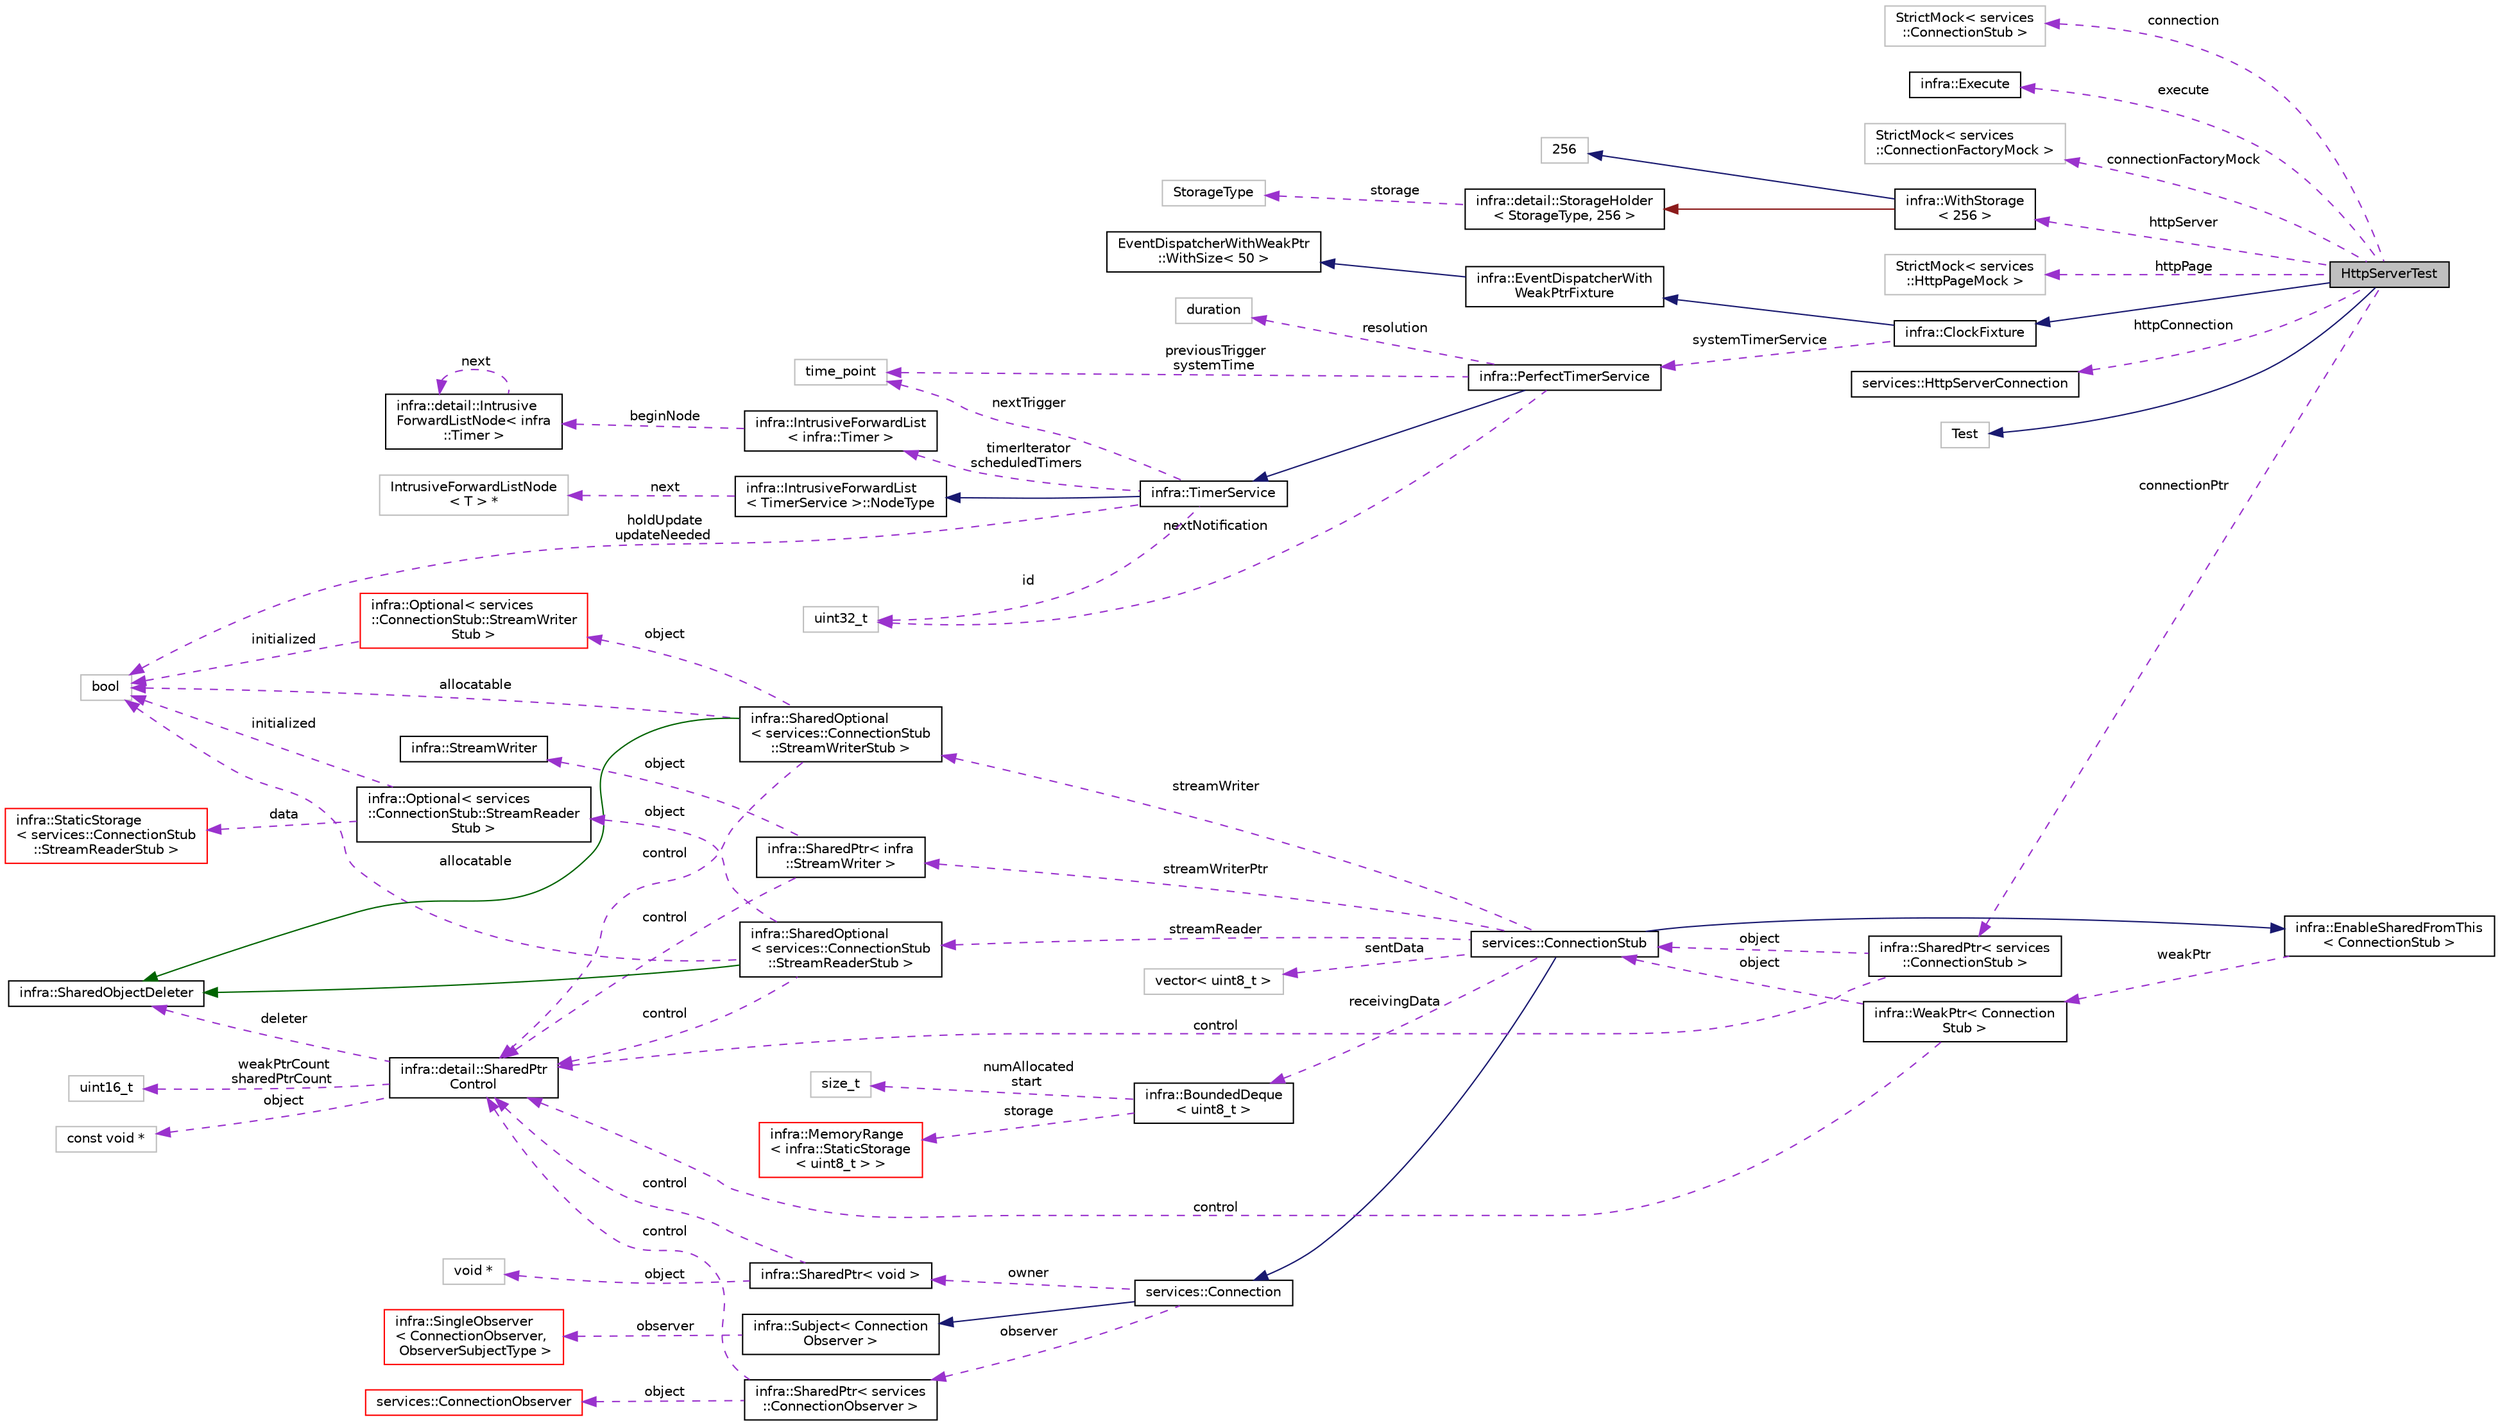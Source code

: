 digraph "HttpServerTest"
{
 // INTERACTIVE_SVG=YES
  edge [fontname="Helvetica",fontsize="10",labelfontname="Helvetica",labelfontsize="10"];
  node [fontname="Helvetica",fontsize="10",shape=record];
  rankdir="LR";
  Node6 [label="HttpServerTest",height=0.2,width=0.4,color="black", fillcolor="grey75", style="filled", fontcolor="black"];
  Node7 -> Node6 [dir="back",color="midnightblue",fontsize="10",style="solid",fontname="Helvetica"];
  Node7 [label="Test",height=0.2,width=0.4,color="grey75", fillcolor="white", style="filled"];
  Node8 -> Node6 [dir="back",color="midnightblue",fontsize="10",style="solid",fontname="Helvetica"];
  Node8 [label="infra::ClockFixture",height=0.2,width=0.4,color="black", fillcolor="white", style="filled",URL="$d1/d73/classinfra_1_1_clock_fixture.html"];
  Node9 -> Node8 [dir="back",color="midnightblue",fontsize="10",style="solid",fontname="Helvetica"];
  Node9 [label="infra::EventDispatcherWith\lWeakPtrFixture",height=0.2,width=0.4,color="black", fillcolor="white", style="filled",URL="$d5/d37/classinfra_1_1_event_dispatcher_with_weak_ptr_fixture.html"];
  Node10 -> Node9 [dir="back",color="midnightblue",fontsize="10",style="solid",fontname="Helvetica"];
  Node10 [label="EventDispatcherWithWeakPtr\l::WithSize\< 50 \>",height=0.2,width=0.4,color="black", fillcolor="white", style="filled",URL="$db/da8/classinfra_1_1_event_dispatcher_with_weak_ptr_1_1_with_size.html"];
  Node11 -> Node8 [dir="back",color="darkorchid3",fontsize="10",style="dashed",label=" systemTimerService" ,fontname="Helvetica"];
  Node11 [label="infra::PerfectTimerService",height=0.2,width=0.4,color="black", fillcolor="white", style="filled",URL="$d6/d35/classinfra_1_1_perfect_timer_service.html"];
  Node12 -> Node11 [dir="back",color="midnightblue",fontsize="10",style="solid",fontname="Helvetica"];
  Node12 [label="infra::TimerService",height=0.2,width=0.4,color="black", fillcolor="white", style="filled",URL="$da/def/classinfra_1_1_timer_service.html"];
  Node13 -> Node12 [dir="back",color="midnightblue",fontsize="10",style="solid",fontname="Helvetica"];
  Node13 [label="infra::IntrusiveForwardList\l\< TimerService \>::NodeType",height=0.2,width=0.4,color="black", fillcolor="white", style="filled",URL="$d7/d4a/classinfra_1_1detail_1_1_intrusive_forward_list_node.html"];
  Node14 -> Node13 [dir="back",color="darkorchid3",fontsize="10",style="dashed",label=" next" ,fontname="Helvetica"];
  Node14 [label="IntrusiveForwardListNode\l\< T \> *",height=0.2,width=0.4,color="grey75", fillcolor="white", style="filled"];
  Node15 -> Node12 [dir="back",color="darkorchid3",fontsize="10",style="dashed",label=" nextTrigger" ,fontname="Helvetica"];
  Node15 [label="time_point",height=0.2,width=0.4,color="grey75", fillcolor="white", style="filled"];
  Node16 -> Node12 [dir="back",color="darkorchid3",fontsize="10",style="dashed",label=" timerIterator\nscheduledTimers" ,fontname="Helvetica"];
  Node16 [label="infra::IntrusiveForwardList\l\< infra::Timer \>",height=0.2,width=0.4,color="black", fillcolor="white", style="filled",URL="$d3/d66/classinfra_1_1_intrusive_forward_list.html"];
  Node17 -> Node16 [dir="back",color="darkorchid3",fontsize="10",style="dashed",label=" beginNode" ,fontname="Helvetica"];
  Node17 [label="infra::detail::Intrusive\lForwardListNode\< infra\l::Timer \>",height=0.2,width=0.4,color="black", fillcolor="white", style="filled",URL="$d7/d4a/classinfra_1_1detail_1_1_intrusive_forward_list_node.html"];
  Node17 -> Node17 [dir="back",color="darkorchid3",fontsize="10",style="dashed",label=" next" ,fontname="Helvetica"];
  Node18 -> Node12 [dir="back",color="darkorchid3",fontsize="10",style="dashed",label=" id" ,fontname="Helvetica"];
  Node18 [label="uint32_t",height=0.2,width=0.4,color="grey75", fillcolor="white", style="filled"];
  Node19 -> Node12 [dir="back",color="darkorchid3",fontsize="10",style="dashed",label=" holdUpdate\nupdateNeeded" ,fontname="Helvetica"];
  Node19 [label="bool",height=0.2,width=0.4,color="grey75", fillcolor="white", style="filled"];
  Node20 -> Node11 [dir="back",color="darkorchid3",fontsize="10",style="dashed",label=" resolution" ,fontname="Helvetica"];
  Node20 [label="duration",height=0.2,width=0.4,color="grey75", fillcolor="white", style="filled"];
  Node15 -> Node11 [dir="back",color="darkorchid3",fontsize="10",style="dashed",label=" previousTrigger\nsystemTime" ,fontname="Helvetica"];
  Node18 -> Node11 [dir="back",color="darkorchid3",fontsize="10",style="dashed",label=" nextNotification" ,fontname="Helvetica"];
  Node21 -> Node6 [dir="back",color="darkorchid3",fontsize="10",style="dashed",label=" connection" ,fontname="Helvetica"];
  Node21 [label="StrictMock\< services\l::ConnectionStub \>",height=0.2,width=0.4,color="grey75", fillcolor="white", style="filled"];
  Node22 -> Node6 [dir="back",color="darkorchid3",fontsize="10",style="dashed",label=" execute" ,fontname="Helvetica"];
  Node22 [label="infra::Execute",height=0.2,width=0.4,color="black", fillcolor="white", style="filled",URL="$d1/dad/classinfra_1_1_execute.html"];
  Node23 -> Node6 [dir="back",color="darkorchid3",fontsize="10",style="dashed",label=" connectionFactoryMock" ,fontname="Helvetica"];
  Node23 [label="StrictMock\< services\l::ConnectionFactoryMock \>",height=0.2,width=0.4,color="grey75", fillcolor="white", style="filled"];
  Node24 -> Node6 [dir="back",color="darkorchid3",fontsize="10",style="dashed",label=" connectionPtr" ,fontname="Helvetica"];
  Node24 [label="infra::SharedPtr\< services\l::ConnectionStub \>",height=0.2,width=0.4,color="black", fillcolor="white", style="filled",URL="$d1/d17/classinfra_1_1_shared_ptr.html"];
  Node25 -> Node24 [dir="back",color="darkorchid3",fontsize="10",style="dashed",label=" object" ,fontname="Helvetica"];
  Node25 [label="services::ConnectionStub",height=0.2,width=0.4,color="black", fillcolor="white", style="filled",URL="$df/dd3/classservices_1_1_connection_stub.html"];
  Node26 -> Node25 [dir="back",color="midnightblue",fontsize="10",style="solid",fontname="Helvetica"];
  Node26 [label="services::Connection",height=0.2,width=0.4,color="black", fillcolor="white", style="filled",URL="$d0/dde/classservices_1_1_connection.html"];
  Node27 -> Node26 [dir="back",color="midnightblue",fontsize="10",style="solid",fontname="Helvetica"];
  Node27 [label="infra::Subject\< Connection\lObserver \>",height=0.2,width=0.4,color="black", fillcolor="white", style="filled",URL="$d1/db2/classinfra_1_1_subject.html"];
  Node28 -> Node27 [dir="back",color="darkorchid3",fontsize="10",style="dashed",label=" observer" ,fontname="Helvetica"];
  Node28 [label="infra::SingleObserver\l\< ConnectionObserver,\l ObserverSubjectType \>",height=0.2,width=0.4,color="red", fillcolor="white", style="filled",URL="$dc/d4c/classinfra_1_1_single_observer.html"];
  Node30 -> Node26 [dir="back",color="darkorchid3",fontsize="10",style="dashed",label=" observer" ,fontname="Helvetica"];
  Node30 [label="infra::SharedPtr\< services\l::ConnectionObserver \>",height=0.2,width=0.4,color="black", fillcolor="white", style="filled",URL="$d1/d17/classinfra_1_1_shared_ptr.html"];
  Node31 -> Node30 [dir="back",color="darkorchid3",fontsize="10",style="dashed",label=" object" ,fontname="Helvetica"];
  Node31 [label="services::ConnectionObserver",height=0.2,width=0.4,color="red", fillcolor="white", style="filled",URL="$dc/de5/classservices_1_1_connection_observer.html"];
  Node33 -> Node30 [dir="back",color="darkorchid3",fontsize="10",style="dashed",label=" control" ,fontname="Helvetica"];
  Node33 [label="infra::detail::SharedPtr\lControl",height=0.2,width=0.4,color="black", fillcolor="white", style="filled",URL="$dd/d9a/classinfra_1_1detail_1_1_shared_ptr_control.html"];
  Node34 -> Node33 [dir="back",color="darkorchid3",fontsize="10",style="dashed",label=" object" ,fontname="Helvetica"];
  Node34 [label="const void *",height=0.2,width=0.4,color="grey75", fillcolor="white", style="filled"];
  Node35 -> Node33 [dir="back",color="darkorchid3",fontsize="10",style="dashed",label=" weakPtrCount\nsharedPtrCount" ,fontname="Helvetica"];
  Node35 [label="uint16_t",height=0.2,width=0.4,color="grey75", fillcolor="white", style="filled"];
  Node36 -> Node33 [dir="back",color="darkorchid3",fontsize="10",style="dashed",label=" deleter" ,fontname="Helvetica"];
  Node36 [label="infra::SharedObjectDeleter",height=0.2,width=0.4,color="black", fillcolor="white", style="filled",URL="$da/dcd/classinfra_1_1_shared_object_deleter.html"];
  Node37 -> Node26 [dir="back",color="darkorchid3",fontsize="10",style="dashed",label=" owner" ,fontname="Helvetica"];
  Node37 [label="infra::SharedPtr\< void \>",height=0.2,width=0.4,color="black", fillcolor="white", style="filled",URL="$d1/d17/classinfra_1_1_shared_ptr.html"];
  Node33 -> Node37 [dir="back",color="darkorchid3",fontsize="10",style="dashed",label=" control" ,fontname="Helvetica"];
  Node38 -> Node37 [dir="back",color="darkorchid3",fontsize="10",style="dashed",label=" object" ,fontname="Helvetica"];
  Node38 [label="void *",height=0.2,width=0.4,color="grey75", fillcolor="white", style="filled"];
  Node39 -> Node25 [dir="back",color="midnightblue",fontsize="10",style="solid",fontname="Helvetica"];
  Node39 [label="infra::EnableSharedFromThis\l\< ConnectionStub \>",height=0.2,width=0.4,color="black", fillcolor="white", style="filled",URL="$dd/df1/classinfra_1_1_enable_shared_from_this.html"];
  Node40 -> Node39 [dir="back",color="darkorchid3",fontsize="10",style="dashed",label=" weakPtr" ,fontname="Helvetica"];
  Node40 [label="infra::WeakPtr\< Connection\lStub \>",height=0.2,width=0.4,color="black", fillcolor="white", style="filled",URL="$d3/daa/classinfra_1_1_weak_ptr.html"];
  Node25 -> Node40 [dir="back",color="darkorchid3",fontsize="10",style="dashed",label=" object" ,fontname="Helvetica"];
  Node33 -> Node40 [dir="back",color="darkorchid3",fontsize="10",style="dashed",label=" control" ,fontname="Helvetica"];
  Node41 -> Node25 [dir="back",color="darkorchid3",fontsize="10",style="dashed",label=" streamReader" ,fontname="Helvetica"];
  Node41 [label="infra::SharedOptional\l\< services::ConnectionStub\l::StreamReaderStub \>",height=0.2,width=0.4,color="black", fillcolor="white", style="filled",URL="$d1/d7f/classinfra_1_1_shared_optional.html"];
  Node36 -> Node41 [dir="back",color="darkgreen",fontsize="10",style="solid",fontname="Helvetica"];
  Node42 -> Node41 [dir="back",color="darkorchid3",fontsize="10",style="dashed",label=" object" ,fontname="Helvetica"];
  Node42 [label="infra::Optional\< services\l::ConnectionStub::StreamReader\lStub \>",height=0.2,width=0.4,color="black", fillcolor="white", style="filled",URL="$dc/df7/classinfra_1_1_optional.html"];
  Node43 -> Node42 [dir="back",color="darkorchid3",fontsize="10",style="dashed",label=" data" ,fontname="Helvetica"];
  Node43 [label="infra::StaticStorage\l\< services::ConnectionStub\l::StreamReaderStub \>",height=0.2,width=0.4,color="red", fillcolor="white", style="filled",URL="$d0/d8c/classinfra_1_1_static_storage.html"];
  Node19 -> Node42 [dir="back",color="darkorchid3",fontsize="10",style="dashed",label=" initialized" ,fontname="Helvetica"];
  Node33 -> Node41 [dir="back",color="darkorchid3",fontsize="10",style="dashed",label=" control" ,fontname="Helvetica"];
  Node19 -> Node41 [dir="back",color="darkorchid3",fontsize="10",style="dashed",label=" allocatable" ,fontname="Helvetica"];
  Node45 -> Node25 [dir="back",color="darkorchid3",fontsize="10",style="dashed",label=" streamWriter" ,fontname="Helvetica"];
  Node45 [label="infra::SharedOptional\l\< services::ConnectionStub\l::StreamWriterStub \>",height=0.2,width=0.4,color="black", fillcolor="white", style="filled",URL="$d1/d7f/classinfra_1_1_shared_optional.html"];
  Node36 -> Node45 [dir="back",color="darkgreen",fontsize="10",style="solid",fontname="Helvetica"];
  Node46 -> Node45 [dir="back",color="darkorchid3",fontsize="10",style="dashed",label=" object" ,fontname="Helvetica"];
  Node46 [label="infra::Optional\< services\l::ConnectionStub::StreamWriter\lStub \>",height=0.2,width=0.4,color="red", fillcolor="white", style="filled",URL="$dc/df7/classinfra_1_1_optional.html"];
  Node19 -> Node46 [dir="back",color="darkorchid3",fontsize="10",style="dashed",label=" initialized" ,fontname="Helvetica"];
  Node33 -> Node45 [dir="back",color="darkorchid3",fontsize="10",style="dashed",label=" control" ,fontname="Helvetica"];
  Node19 -> Node45 [dir="back",color="darkorchid3",fontsize="10",style="dashed",label=" allocatable" ,fontname="Helvetica"];
  Node48 -> Node25 [dir="back",color="darkorchid3",fontsize="10",style="dashed",label=" sentData" ,fontname="Helvetica"];
  Node48 [label="vector\< uint8_t \>",height=0.2,width=0.4,color="grey75", fillcolor="white", style="filled"];
  Node49 -> Node25 [dir="back",color="darkorchid3",fontsize="10",style="dashed",label=" streamWriterPtr" ,fontname="Helvetica"];
  Node49 [label="infra::SharedPtr\< infra\l::StreamWriter \>",height=0.2,width=0.4,color="black", fillcolor="white", style="filled",URL="$d1/d17/classinfra_1_1_shared_ptr.html"];
  Node33 -> Node49 [dir="back",color="darkorchid3",fontsize="10",style="dashed",label=" control" ,fontname="Helvetica"];
  Node50 -> Node49 [dir="back",color="darkorchid3",fontsize="10",style="dashed",label=" object" ,fontname="Helvetica"];
  Node50 [label="infra::StreamWriter",height=0.2,width=0.4,color="black", fillcolor="white", style="filled",URL="$de/dba/classinfra_1_1_stream_writer.html"];
  Node51 -> Node25 [dir="back",color="darkorchid3",fontsize="10",style="dashed",label=" receivingData" ,fontname="Helvetica"];
  Node51 [label="infra::BoundedDeque\l\< uint8_t \>",height=0.2,width=0.4,color="black", fillcolor="white", style="filled",URL="$d5/db7/classinfra_1_1_bounded_deque.html"];
  Node52 -> Node51 [dir="back",color="darkorchid3",fontsize="10",style="dashed",label=" storage" ,fontname="Helvetica"];
  Node52 [label="infra::MemoryRange\l\< infra::StaticStorage\l\< uint8_t \> \>",height=0.2,width=0.4,color="red", fillcolor="white", style="filled",URL="$d0/d6d/classinfra_1_1_memory_range.html"];
  Node54 -> Node51 [dir="back",color="darkorchid3",fontsize="10",style="dashed",label=" numAllocated\nstart" ,fontname="Helvetica"];
  Node54 [label="size_t",height=0.2,width=0.4,color="grey75", fillcolor="white", style="filled"];
  Node33 -> Node24 [dir="back",color="darkorchid3",fontsize="10",style="dashed",label=" control" ,fontname="Helvetica"];
  Node55 -> Node6 [dir="back",color="darkorchid3",fontsize="10",style="dashed",label=" httpPage" ,fontname="Helvetica"];
  Node55 [label="StrictMock\< services\l::HttpPageMock \>",height=0.2,width=0.4,color="grey75", fillcolor="white", style="filled"];
  Node56 -> Node6 [dir="back",color="darkorchid3",fontsize="10",style="dashed",label=" httpConnection" ,fontname="Helvetica"];
  Node56 [label="services::HttpServerConnection",height=0.2,width=0.4,color="black", fillcolor="white", style="filled",URL="$dc/dbe/classservices_1_1_http_server_connection.html"];
  Node57 -> Node6 [dir="back",color="darkorchid3",fontsize="10",style="dashed",label=" httpServer" ,fontname="Helvetica"];
  Node57 [label="infra::WithStorage\l\< 256 \>",height=0.2,width=0.4,color="black", fillcolor="white", style="filled",URL="$d2/d40/classinfra_1_1_with_storage.html"];
  Node58 -> Node57 [dir="back",color="firebrick4",fontsize="10",style="solid",fontname="Helvetica"];
  Node58 [label="infra::detail::StorageHolder\l\< StorageType, 256 \>",height=0.2,width=0.4,color="black", fillcolor="white", style="filled",URL="$d9/d00/classinfra_1_1detail_1_1_storage_holder.html"];
  Node59 -> Node58 [dir="back",color="darkorchid3",fontsize="10",style="dashed",label=" storage" ,fontname="Helvetica"];
  Node59 [label="StorageType",height=0.2,width=0.4,color="grey75", fillcolor="white", style="filled"];
  Node60 -> Node57 [dir="back",color="midnightblue",fontsize="10",style="solid",fontname="Helvetica"];
  Node60 [label="256",height=0.2,width=0.4,color="grey75", fillcolor="white", style="filled"];
}
